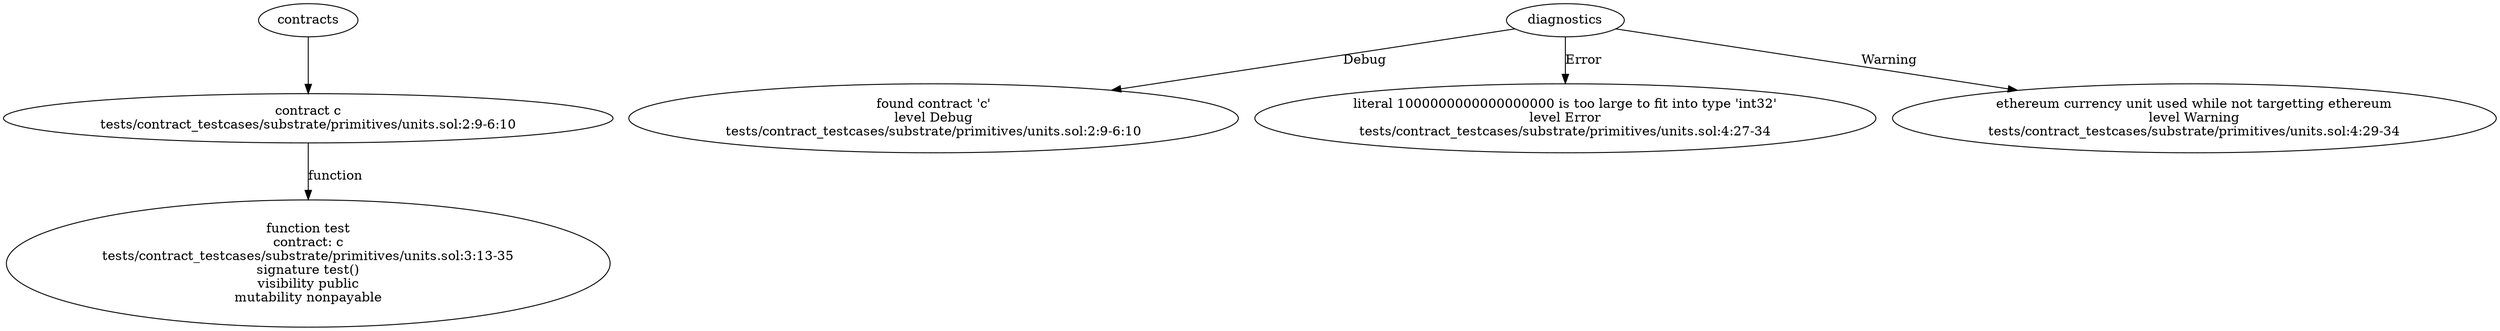strict digraph "tests/contract_testcases/substrate/primitives/units.sol" {
	contract [label="contract c\ntests/contract_testcases/substrate/primitives/units.sol:2:9-6:10"]
	test [label="function test\ncontract: c\ntests/contract_testcases/substrate/primitives/units.sol:3:13-35\nsignature test()\nvisibility public\nmutability nonpayable"]
	diagnostic [label="found contract 'c'\nlevel Debug\ntests/contract_testcases/substrate/primitives/units.sol:2:9-6:10"]
	diagnostic_5 [label="literal 1000000000000000000 is too large to fit into type 'int32'\nlevel Error\ntests/contract_testcases/substrate/primitives/units.sol:4:27-34"]
	diagnostic_6 [label="ethereum currency unit used while not targetting ethereum\nlevel Warning\ntests/contract_testcases/substrate/primitives/units.sol:4:29-34"]
	contracts -> contract
	contract -> test [label="function"]
	diagnostics -> diagnostic [label="Debug"]
	diagnostics -> diagnostic_5 [label="Error"]
	diagnostics -> diagnostic_6 [label="Warning"]
}

